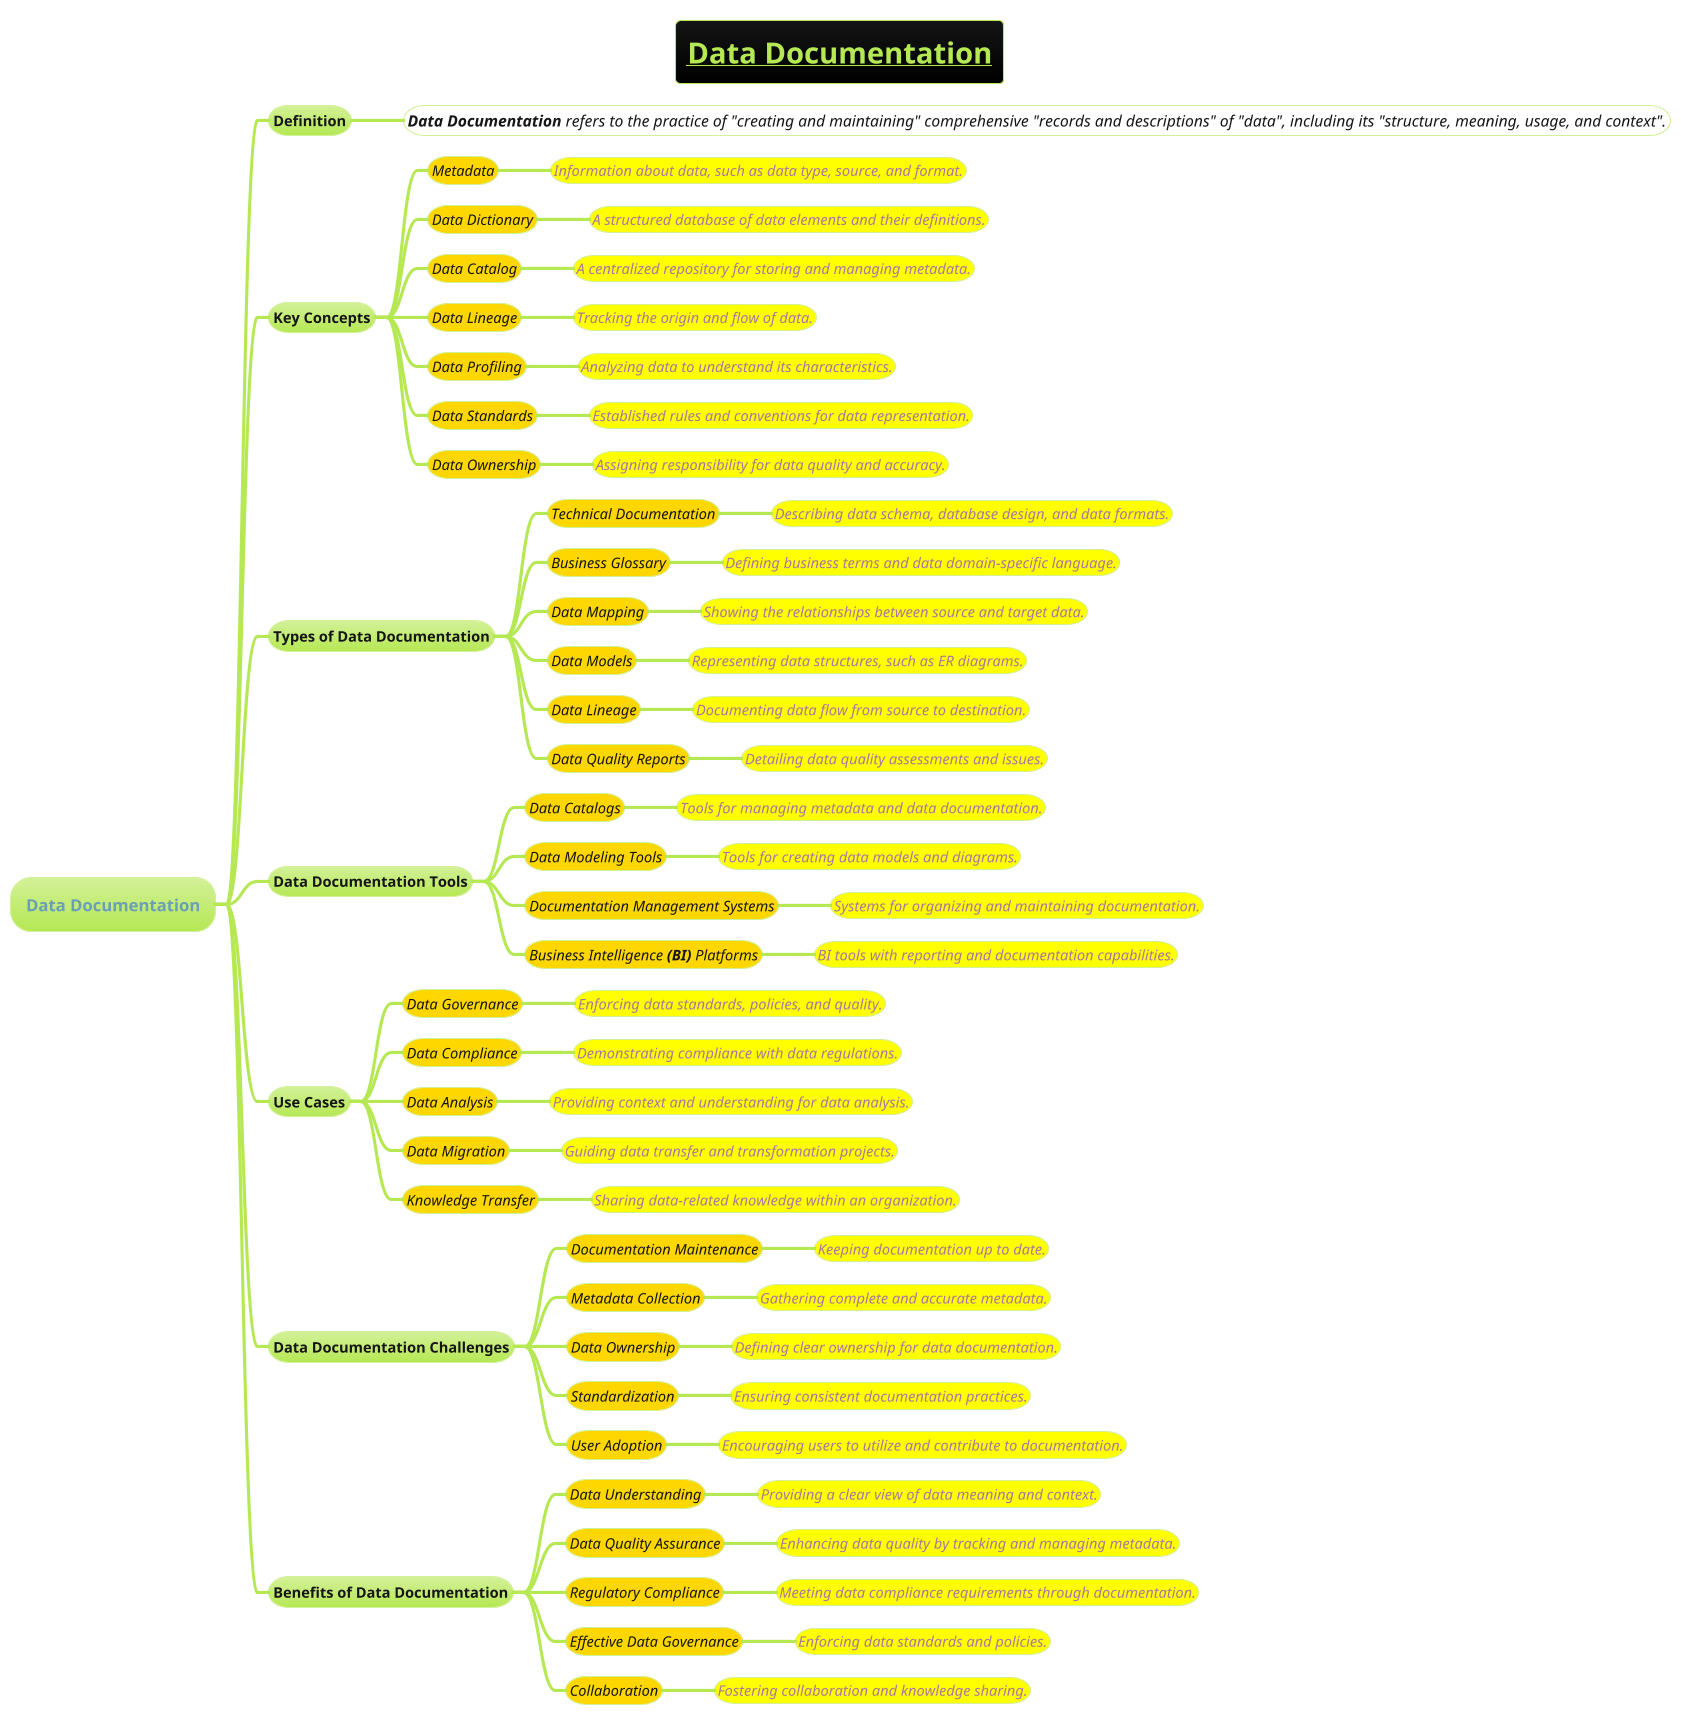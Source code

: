 @startmindmap
title =__Data Documentation__

!theme hacker



* Data Documentation
** Definition
***[#white] ====<size:15>**Data Documentation** refers to the practice of "creating and maintaining" comprehensive "records and descriptions" of "data", including its "structure, meaning, usage, and context".

** Key Concepts
***[#gold] ====<size:14>Metadata
****[#yellow] ====<size:14>Information about data, such as data type, source, and format.
***[#gold] ====<size:14>Data Dictionary
****[#yellow] ====<size:14>A structured database of data elements and their definitions.
***[#gold] ====<size:14>Data Catalog
****[#yellow] ====<size:14>A centralized repository for storing and managing metadata.
***[#gold] ====<size:14>Data Lineage
****[#yellow] ====<size:14>Tracking the origin and flow of data.
***[#gold] ====<size:14>Data Profiling
****[#yellow] ====<size:14>Analyzing data to understand its characteristics.
***[#gold] ====<size:14>Data Standards
****[#yellow] ====<size:14>Established rules and conventions for data representation.
***[#gold] ====<size:14>Data Ownership
****[#yellow] ====<size:14>Assigning responsibility for data quality and accuracy.

** Types of Data Documentation
***[#gold] ====<size:14>Technical Documentation
****[#yellow] ====<size:14>Describing data schema, database design, and data formats.
***[#gold] ====<size:14>Business Glossary
****[#yellow] ====<size:14>Defining business terms and data domain-specific language.
***[#gold] ====<size:14>Data Mapping
****[#yellow] ====<size:14>Showing the relationships between source and target data.
***[#gold] ====<size:14>Data Models
****[#yellow] ====<size:14>Representing data structures, such as ER diagrams.
***[#gold] ====<size:14>Data Lineage
****[#yellow] ====<size:14>Documenting data flow from source to destination.
***[#gold] ====<size:14>Data Quality Reports
****[#yellow] ====<size:14>Detailing data quality assessments and issues.

** Data Documentation Tools
***[#gold] ====<size:14>Data Catalogs
****[#yellow] ====<size:14>Tools for managing metadata and data documentation.
***[#gold] ====<size:14>Data Modeling Tools
****[#yellow] ====<size:14>Tools for creating data models and diagrams.
***[#gold] ====<size:14>Documentation Management Systems
****[#yellow] ====<size:14>Systems for organizing and maintaining documentation.
***[#gold] ====<size:14>Business Intelligence **(BI)** Platforms
****[#yellow] ====<size:14>BI tools with reporting and documentation capabilities.

** Use Cases
***[#gold] ====<size:14>Data Governance
****[#yellow] ====<size:14>Enforcing data standards, policies, and quality.
***[#gold] ====<size:14>Data Compliance
****[#yellow] ====<size:14>Demonstrating compliance with data regulations.
***[#gold] ====<size:14>Data Analysis
****[#yellow] ====<size:14>Providing context and understanding for data analysis.
***[#gold] ====<size:14>Data Migration
****[#yellow] ====<size:14>Guiding data transfer and transformation projects.
***[#gold] ====<size:14>Knowledge Transfer
****[#yellow] ====<size:14>Sharing data-related knowledge within an organization.

** Data Documentation Challenges
***[#gold] ====<size:14>Documentation Maintenance
****[#yellow] ====<size:14>Keeping documentation up to date.
***[#gold] ====<size:14>Metadata Collection
****[#yellow] ====<size:14>Gathering complete and accurate metadata.
***[#gold] ====<size:14>Data Ownership
****[#yellow] ====<size:14>Defining clear ownership for data documentation.
***[#gold] ====<size:14>Standardization
****[#yellow] ====<size:14>Ensuring consistent documentation practices.
***[#gold] ====<size:14>User Adoption
****[#yellow] ====<size:14>Encouraging users to utilize and contribute to documentation.

** Benefits of Data Documentation
***[#gold] ====<size:14>Data Understanding
****[#yellow] ====<size:14>Providing a clear view of data meaning and context.
***[#gold] ====<size:14>Data Quality Assurance
****[#yellow] ====<size:14>Enhancing data quality by tracking and managing metadata.
***[#gold] ====<size:14>Regulatory Compliance
****[#yellow] ====<size:14>Meeting data compliance requirements through documentation.
***[#gold] ====<size:14>Effective Data Governance
****[#yellow] ====<size:14>Enforcing data standards and policies.
***[#gold] ====<size:14>Collaboration
****[#yellow] ====<size:14>Fostering collaboration and knowledge sharing.

@endmindmap
